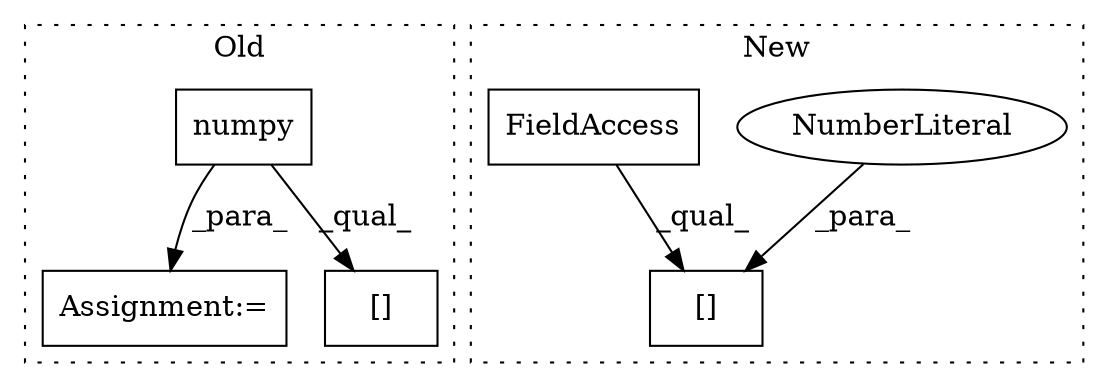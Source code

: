 digraph G {
subgraph cluster0 {
1 [label="numpy" a="32" s="3857" l="7" shape="box"];
3 [label="Assignment:=" a="7" s="3828" l="1" shape="box"];
5 [label="[]" a="2" s="3829,3949" l="52,2" shape="box"];
label = "Old";
style="dotted";
}
subgraph cluster1 {
2 [label="[]" a="2" s="3768,3779" l="10,1" shape="box"];
4 [label="NumberLiteral" a="34" s="3778" l="1" shape="ellipse"];
6 [label="FieldAccess" a="22" s="3768" l="9" shape="box"];
label = "New";
style="dotted";
}
1 -> 5 [label="_qual_"];
1 -> 3 [label="_para_"];
4 -> 2 [label="_para_"];
6 -> 2 [label="_qual_"];
}